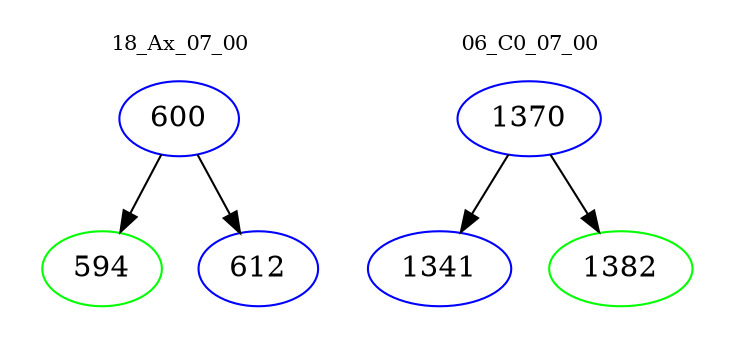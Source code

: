 digraph{
subgraph cluster_0 {
color = white
label = "18_Ax_07_00";
fontsize=10;
T0_600 [label="600", color="blue"]
T0_600 -> T0_594 [color="black"]
T0_594 [label="594", color="green"]
T0_600 -> T0_612 [color="black"]
T0_612 [label="612", color="blue"]
}
subgraph cluster_1 {
color = white
label = "06_C0_07_00";
fontsize=10;
T1_1370 [label="1370", color="blue"]
T1_1370 -> T1_1341 [color="black"]
T1_1341 [label="1341", color="blue"]
T1_1370 -> T1_1382 [color="black"]
T1_1382 [label="1382", color="green"]
}
}
